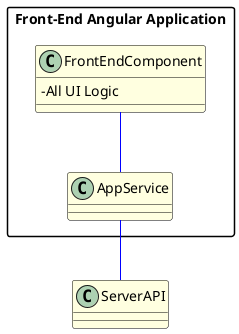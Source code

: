 @startuml

' High-Level Overview Level 1 Diagram

skinparam packageStyle rect
skinparam class {
BackgroundColor LightYellow
ArrowColor Blue
BorderColor Black
}
skinparam classAttributeIconSize 0

package "Front-End Angular Application" {
class FrontEndComponent {
- All UI Logic
}

class AppService {
}

FrontEndComponent -- AppService
}

class ServerAPI {
}

AppService -- ServerAPI

@enduml